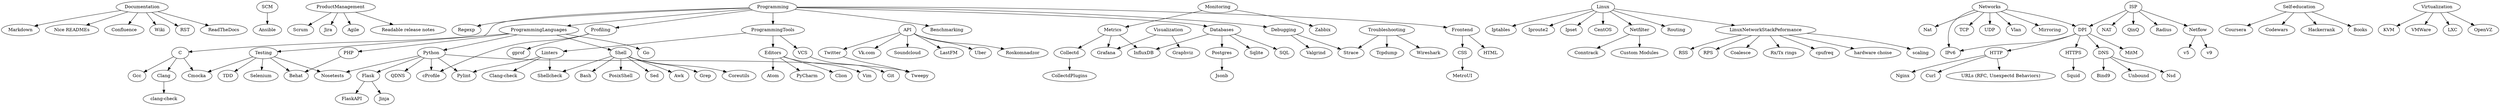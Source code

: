 digraph G {
	Documentation -> Markdown;
	Documentation -> "Nice READMEs";
	Documentation -> Confluence;
	Documentation -> Wiki;
	Documentation -> RST;
	Documentation -> ReadTheDocs;
	SCM -> Ansible;
	ProductManagement -> Scrum;
	ProductManagement -> Jira;
	ProductManagement -> Agile;
	ProductManagement -> "Readable release notes";
	Programming -> Regexp;
	Programming -> ProgrammingLanguages;
	Programming -> Testing;
	Programming -> Profiling;
	Programming -> Benchmarking;
	Programming -> Databases;
	Programming -> Debugging;
	Programming -> ProgrammingTools;
	Programming -> Frontend;
	ProgrammingLanguages -> Python;
	ProgrammingLanguages -> C;
	ProgrammingLanguages -> Shell;
	ProgrammingLanguages -> PHP;
	ProgrammingLanguages -> Go;
	Python -> Nosetests;
	Python -> Flask;
	Python -> cProfile;
	Python -> Pylint;
	Python -> QDNS;
	Python -> Tweepy;
	API -> Twitter;
	API -> "Vk.com";
	API -> Soundcloud;
	API -> LastFM;
	API -> Uber;
	API -> Roskomnadzor
	Twitter -> Tweepy;
	Flask -> FlaskAPI;
	Flask -> Jinja;
	C -> Cmocka;
	C -> Gcc;
	C -> Clang;
	Clang -> "clang-check";
	Shell -> Bash;
	Shell -> PosixShell;
	Shell -> Sed;
	Shell -> Awk;
	Shell -> Grep;
	Shell -> Coreutils;
	Shell -> Shellcheck;
	Testing -> Nosetests;
	Testing -> Cmocka;
	Testing -> Behat;
	Testing -> TDD;
	Testing -> Selenium;
	Profiling -> cProfile;
	Profiling -> gprof;
	Databases -> InfluxDB;
	Databases -> Postgres;
	Databases -> Sqlite;
	Databases -> SQL;
	Postgres -> Jsonb;
	Linters -> Pylint;
	Linters -> "Clang-check";
	Linters -> Shellcheck;
	Linux -> Iptables;
	Linux -> Iproute2;
	Linux -> Ipset;
	Linux -> CentOS;
	Linux -> Netfilter;
	Linux -> Routing;
	Linux -> LinuxNetworkStackPeformance;
	LinuxNetworkStackPeformance -> RSS;
	LinuxNetworkStackPeformance -> RPS;
	LinuxNetworkStackPeformance -> Coalesce;
	LinuxNetworkStackPeformance -> "Rx/Tx rings";
	LinuxNetworkStackPeformance -> cpufreq;
	LinuxNetworkStackPeformance -> "hardware choise";
	LinuxNetworkStackPeformance -> scaling;
	Netfilter -> Conntrack;
	Netfilter -> "Custom Modules";
	Networks -> Nat;
	Networks -> IPv6;
	Networks -> TCP;
	Networks -> UDP;
	Networks -> DPI;
	Networks -> Vlan;
	Networks -> Mirroring;
	Monitoring -> Zabbix;
	Monitoring -> Metrics;
	Metrics -> InfluxDB;
	Metrics -> Grafana;
	Metrics -> Collectd;
	Collectd -> CollectdPlugins;
	Debugging -> Strace;
	Debugging -> Valgrind;
	Frontend -> CSS;
	Frontend -> HTML;
	CSS -> MetroUI;
	DPI -> HTTP;
	DPI -> HTTPS;
	DPI -> DNS;
	DPI -> IPv6;
	DPI -> MitM;
	DNS -> Bind9;
	DNS -> Unbound;
	DNS -> Nsd;
	HTTP -> Nginx;
	HTTP -> Curl;
	HTTP -> "URLs (RFC, Unexpectd Behaviors)";
	HTTPS -> Squid;
	ProgrammingTools -> Linters;
	ProgrammingTools -> Editors;
	ProgrammingTools -> VCS;
	Editors -> Atom;
	Editors -> PyCharm;
	Editors -> Clion;
	Editors -> Vim;
	VCS -> Git;
	PHP -> Behat;
	Troubleshooting -> Strace;
	Troubleshooting -> Tcpdump;
	Troubleshooting -> Wireshark;
	ISP -> DPI;
	ISP -> NAT;
	ISP -> QinQ;
	ISP -> Radius;
	ISP -> Netflow;
	Netflow -> v5;
	Netflow -> v9;
	Visualization -> Grafana;
	Visualization -> Graphviz;
	"Self-education" -> Coursera;
	"Self-education" -> Codewars;
	"Self-education" -> Hackerrank;
	"Self-education" -> Books;
	Virtualization -> KVM;
	Virtualization -> VMWare;
	Virtualization -> LXC;
	Virtualization -> OpenVZ;
}
